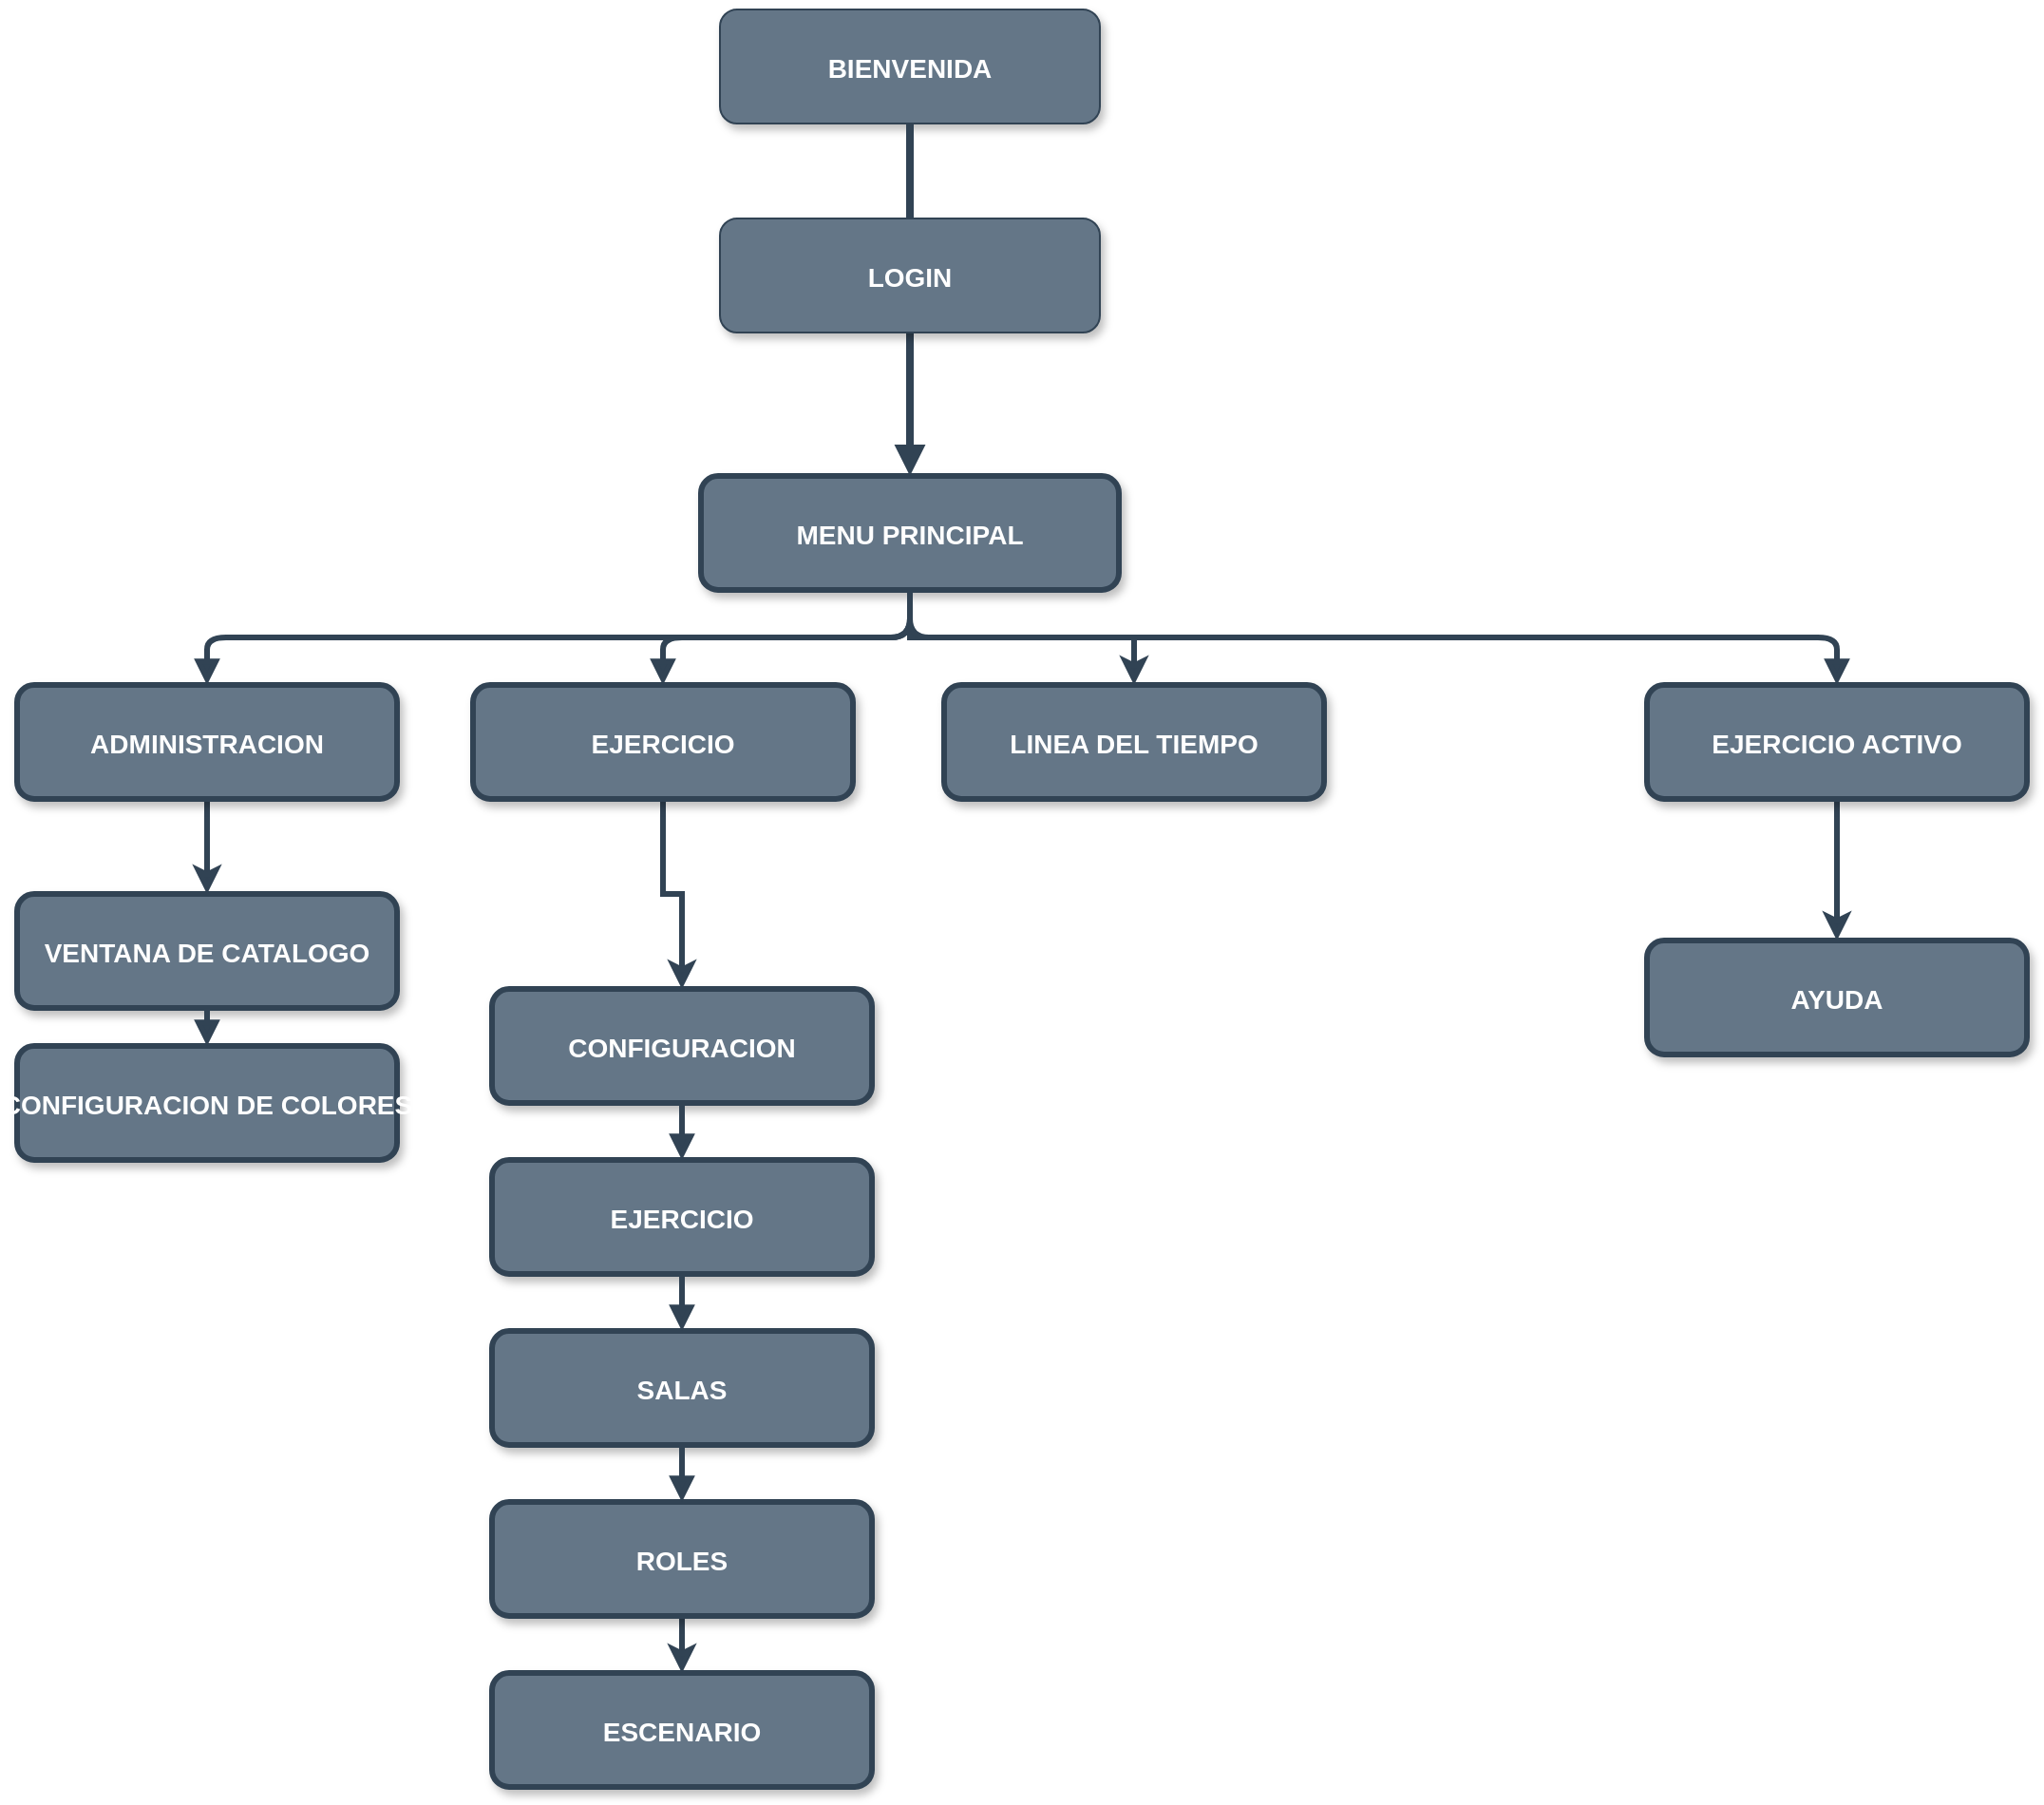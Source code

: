 <mxfile version="18.0.8" type="github">
  <diagram name="Page-1" id="97916047-d0de-89f5-080d-49f4d83e522f">
    <mxGraphModel dx="1710" dy="885" grid="1" gridSize="10" guides="1" tooltips="1" connect="1" arrows="1" fold="1" page="1" pageScale="1.5" pageWidth="1169" pageHeight="827" background="none" math="0" shadow="0">
      <root>
        <mxCell id="0" />
        <mxCell id="1" parent="0" />
        <mxCell id="2" value="BIENVENIDA" style="rounded=1;fillColor=#647687;strokeColor=#314354;shadow=1;fontStyle=1;fontColor=#ffffff;fontSize=14;" parent="1" vertex="1">
          <mxGeometry x="672" y="100" width="200" height="60" as="geometry" />
        </mxCell>
        <mxCell id="6ZszgOinPUObIP3RH873-58" style="edgeStyle=orthogonalEdgeStyle;rounded=0;orthogonalLoop=1;jettySize=auto;html=1;strokeWidth=3;fillColor=#647687;strokeColor=#314354;" edge="1" parent="1" source="3" target="6ZszgOinPUObIP3RH873-57">
          <mxGeometry relative="1" as="geometry" />
        </mxCell>
        <mxCell id="3" value="MENU PRINCIPAL" style="rounded=1;fillColor=#647687;strokeColor=#314354;shadow=1;fontStyle=1;fontColor=#ffffff;fontSize=14;strokeWidth=3;" parent="1" vertex="1">
          <mxGeometry x="662" y="345.5" width="220" height="60" as="geometry" />
        </mxCell>
        <mxCell id="6ZszgOinPUObIP3RH873-63" style="edgeStyle=orthogonalEdgeStyle;rounded=0;orthogonalLoop=1;jettySize=auto;html=1;strokeWidth=3;fillColor=#647687;strokeColor=#314354;" edge="1" parent="1" source="4" target="8">
          <mxGeometry relative="1" as="geometry" />
        </mxCell>
        <mxCell id="4" value="ADMINISTRACION" style="rounded=1;fillColor=#647687;strokeColor=#314354;shadow=1;fontStyle=1;fontColor=#ffffff;fontSize=14;strokeWidth=3;" parent="1" vertex="1">
          <mxGeometry x="302" y="455.5" width="200" height="60" as="geometry" />
        </mxCell>
        <mxCell id="6ZszgOinPUObIP3RH873-62" style="edgeStyle=orthogonalEdgeStyle;rounded=0;orthogonalLoop=1;jettySize=auto;html=1;strokeWidth=3;fillColor=#647687;strokeColor=#314354;" edge="1" parent="1" source="5" target="13">
          <mxGeometry relative="1" as="geometry" />
        </mxCell>
        <mxCell id="5" value="EJERCICIO" style="rounded=1;fillColor=#647687;strokeColor=#314354;shadow=1;fontStyle=1;fontColor=#ffffff;fontSize=14;strokeWidth=3;" parent="1" vertex="1">
          <mxGeometry x="542" y="455.5" width="200" height="60" as="geometry" />
        </mxCell>
        <mxCell id="6ZszgOinPUObIP3RH873-61" style="edgeStyle=orthogonalEdgeStyle;rounded=0;orthogonalLoop=1;jettySize=auto;html=1;entryX=0.5;entryY=0;entryDx=0;entryDy=0;strokeWidth=3;fillColor=#647687;strokeColor=#314354;" edge="1" parent="1" source="6" target="23">
          <mxGeometry relative="1" as="geometry" />
        </mxCell>
        <mxCell id="6" value="EJERCICIO ACTIVO" style="rounded=1;fillColor=#647687;strokeColor=#314354;shadow=1;fontStyle=1;fontColor=#ffffff;fontSize=14;strokeWidth=3;" parent="1" vertex="1">
          <mxGeometry x="1160" y="455.5" width="200" height="60" as="geometry" />
        </mxCell>
        <mxCell id="8" value="VENTANA DE CATALOGO" style="rounded=1;fillColor=#647687;strokeColor=#314354;shadow=1;fontStyle=1;fontColor=#ffffff;fontSize=14;strokeWidth=3;" parent="1" vertex="1">
          <mxGeometry x="302" y="565.5" width="200" height="60" as="geometry" />
        </mxCell>
        <mxCell id="9" value="CONFIGURACION DE COLORES" style="rounded=1;fillColor=#647687;strokeColor=#314354;shadow=1;fontStyle=1;fontColor=#ffffff;fontSize=14;strokeWidth=3;" parent="1" vertex="1">
          <mxGeometry x="302" y="645.5" width="200" height="60" as="geometry" />
        </mxCell>
        <mxCell id="13" value="CONFIGURACION" style="rounded=1;fillColor=#647687;strokeColor=#314354;shadow=1;fontStyle=1;fontColor=#ffffff;fontSize=14;strokeWidth=3;" parent="1" vertex="1">
          <mxGeometry x="552" y="615.5" width="200" height="60" as="geometry" />
        </mxCell>
        <mxCell id="14" value="EJERCICIO" style="rounded=1;fillColor=#647687;strokeColor=#314354;shadow=1;fontStyle=1;fontColor=#ffffff;fontSize=14;strokeWidth=3;" parent="1" vertex="1">
          <mxGeometry x="552" y="705.5" width="200" height="60" as="geometry" />
        </mxCell>
        <mxCell id="15" value="SALAS" style="rounded=1;fillColor=#647687;strokeColor=#314354;shadow=1;fontStyle=1;fontColor=#ffffff;fontSize=14;strokeWidth=3;" parent="1" vertex="1">
          <mxGeometry x="552" y="795.5" width="200" height="60" as="geometry" />
        </mxCell>
        <mxCell id="6ZszgOinPUObIP3RH873-60" style="edgeStyle=orthogonalEdgeStyle;rounded=0;orthogonalLoop=1;jettySize=auto;html=1;strokeWidth=3;fillColor=#647687;strokeColor=#314354;" edge="1" parent="1" source="16" target="6ZszgOinPUObIP3RH873-59">
          <mxGeometry relative="1" as="geometry" />
        </mxCell>
        <mxCell id="16" value="ROLES" style="rounded=1;fillColor=#647687;strokeColor=#314354;shadow=1;fontStyle=1;fontColor=#ffffff;fontSize=14;strokeWidth=3;" parent="1" vertex="1">
          <mxGeometry x="552" y="885.5" width="200" height="60" as="geometry" />
        </mxCell>
        <mxCell id="23" value="AYUDA" style="rounded=1;fillColor=#647687;strokeColor=#314354;shadow=1;fontStyle=1;fontColor=#ffffff;fontSize=14;strokeWidth=3;" parent="1" vertex="1">
          <mxGeometry x="1160" y="590" width="200" height="60" as="geometry" />
        </mxCell>
        <mxCell id="29" value="" style="edgeStyle=elbowEdgeStyle;elbow=vertical;strokeWidth=4;endArrow=block;endFill=1;fontStyle=1;strokeColor=#314354;startArrow=none;fillColor=#647687;" parent="1" source="6ZszgOinPUObIP3RH873-55" target="3" edge="1">
          <mxGeometry x="22" y="165.5" width="100" height="100" as="geometry">
            <mxPoint x="22" y="265.5" as="sourcePoint" />
            <mxPoint x="122" y="165.5" as="targetPoint" />
          </mxGeometry>
        </mxCell>
        <mxCell id="30" value="" style="edgeStyle=elbowEdgeStyle;elbow=vertical;strokeWidth=3;endArrow=block;endFill=1;fontStyle=1;strokeColor=#314354;fillColor=#647687;" parent="1" source="3" target="5" edge="1">
          <mxGeometry x="22" y="165.5" width="100" height="100" as="geometry">
            <mxPoint x="22" y="265.5" as="sourcePoint" />
            <mxPoint x="122" y="165.5" as="targetPoint" />
          </mxGeometry>
        </mxCell>
        <mxCell id="31" value="" style="edgeStyle=elbowEdgeStyle;elbow=vertical;strokeWidth=3;endArrow=block;endFill=1;fontStyle=1;strokeColor=#314354;fillColor=#647687;" parent="1" source="3" target="4" edge="1">
          <mxGeometry x="22" y="165.5" width="100" height="100" as="geometry">
            <mxPoint x="22" y="265.5" as="sourcePoint" />
            <mxPoint x="122" y="165.5" as="targetPoint" />
          </mxGeometry>
        </mxCell>
        <mxCell id="32" value="" style="edgeStyle=elbowEdgeStyle;elbow=vertical;strokeWidth=3;endArrow=block;endFill=1;fontStyle=1;strokeColor=#314354;fillColor=#647687;" parent="1" source="3" target="6" edge="1">
          <mxGeometry x="22" y="165.5" width="100" height="100" as="geometry">
            <mxPoint x="22" y="265.5" as="sourcePoint" />
            <mxPoint x="122" y="165.5" as="targetPoint" />
          </mxGeometry>
        </mxCell>
        <mxCell id="38" value="" style="edgeStyle=elbowEdgeStyle;elbow=vertical;strokeWidth=3;endArrow=block;endFill=1;fontStyle=1;strokeColor=#314354;fillColor=#647687;" parent="1" source="8" target="9" edge="1">
          <mxGeometry x="82" y="105.5" width="100" height="100" as="geometry">
            <mxPoint x="82" y="205.5" as="sourcePoint" />
            <mxPoint x="182" y="105.5" as="targetPoint" />
          </mxGeometry>
        </mxCell>
        <mxCell id="42" value="" style="edgeStyle=elbowEdgeStyle;elbow=vertical;strokeWidth=3;endArrow=block;endFill=1;fontStyle=1;strokeColor=#314354;fillColor=#647687;" parent="1" source="13" target="14" edge="1">
          <mxGeometry x="62" y="165.5" width="100" height="100" as="geometry">
            <mxPoint x="62" y="265.5" as="sourcePoint" />
            <mxPoint x="162" y="165.5" as="targetPoint" />
          </mxGeometry>
        </mxCell>
        <mxCell id="43" value="" style="edgeStyle=elbowEdgeStyle;elbow=vertical;strokeWidth=3;endArrow=block;endFill=1;fontStyle=1;strokeColor=#314354;fillColor=#647687;" parent="1" source="14" target="15" edge="1">
          <mxGeometry x="62" y="175.5" width="100" height="100" as="geometry">
            <mxPoint x="62" y="275.5" as="sourcePoint" />
            <mxPoint x="162" y="175.5" as="targetPoint" />
          </mxGeometry>
        </mxCell>
        <mxCell id="44" value="" style="edgeStyle=elbowEdgeStyle;elbow=vertical;strokeWidth=3;endArrow=block;endFill=1;fontStyle=1;strokeColor=#314354;fillColor=#647687;" parent="1" source="15" target="16" edge="1">
          <mxGeometry x="62" y="185.5" width="100" height="100" as="geometry">
            <mxPoint x="62" y="285.5" as="sourcePoint" />
            <mxPoint x="162" y="185.5" as="targetPoint" />
          </mxGeometry>
        </mxCell>
        <mxCell id="6ZszgOinPUObIP3RH873-55" value="LOGIN" style="rounded=1;fillColor=#647687;strokeColor=#314354;shadow=1;fontStyle=1;fontColor=#ffffff;fontSize=14;" vertex="1" parent="1">
          <mxGeometry x="672" y="210" width="200" height="60" as="geometry" />
        </mxCell>
        <mxCell id="6ZszgOinPUObIP3RH873-56" value="" style="edgeStyle=elbowEdgeStyle;elbow=vertical;strokeWidth=4;endArrow=none;endFill=1;fontStyle=1;strokeColor=#314354;fillColor=#647687;" edge="1" parent="1" source="2" target="6ZszgOinPUObIP3RH873-55">
          <mxGeometry x="22" y="165.5" width="100" height="100" as="geometry">
            <mxPoint x="772" y="160" as="sourcePoint" />
            <mxPoint x="772" y="345.5" as="targetPoint" />
          </mxGeometry>
        </mxCell>
        <mxCell id="6ZszgOinPUObIP3RH873-57" value="LINEA DEL TIEMPO" style="rounded=1;fillColor=#647687;strokeColor=#314354;shadow=1;fontStyle=1;fontColor=#ffffff;fontSize=14;strokeWidth=3;" vertex="1" parent="1">
          <mxGeometry x="790" y="455.5" width="200" height="60" as="geometry" />
        </mxCell>
        <mxCell id="6ZszgOinPUObIP3RH873-59" value="ESCENARIO" style="rounded=1;fillColor=#647687;strokeColor=#314354;shadow=1;fontStyle=1;fontColor=#ffffff;fontSize=14;strokeWidth=3;" vertex="1" parent="1">
          <mxGeometry x="552" y="975.5" width="200" height="60" as="geometry" />
        </mxCell>
      </root>
    </mxGraphModel>
  </diagram>
</mxfile>
